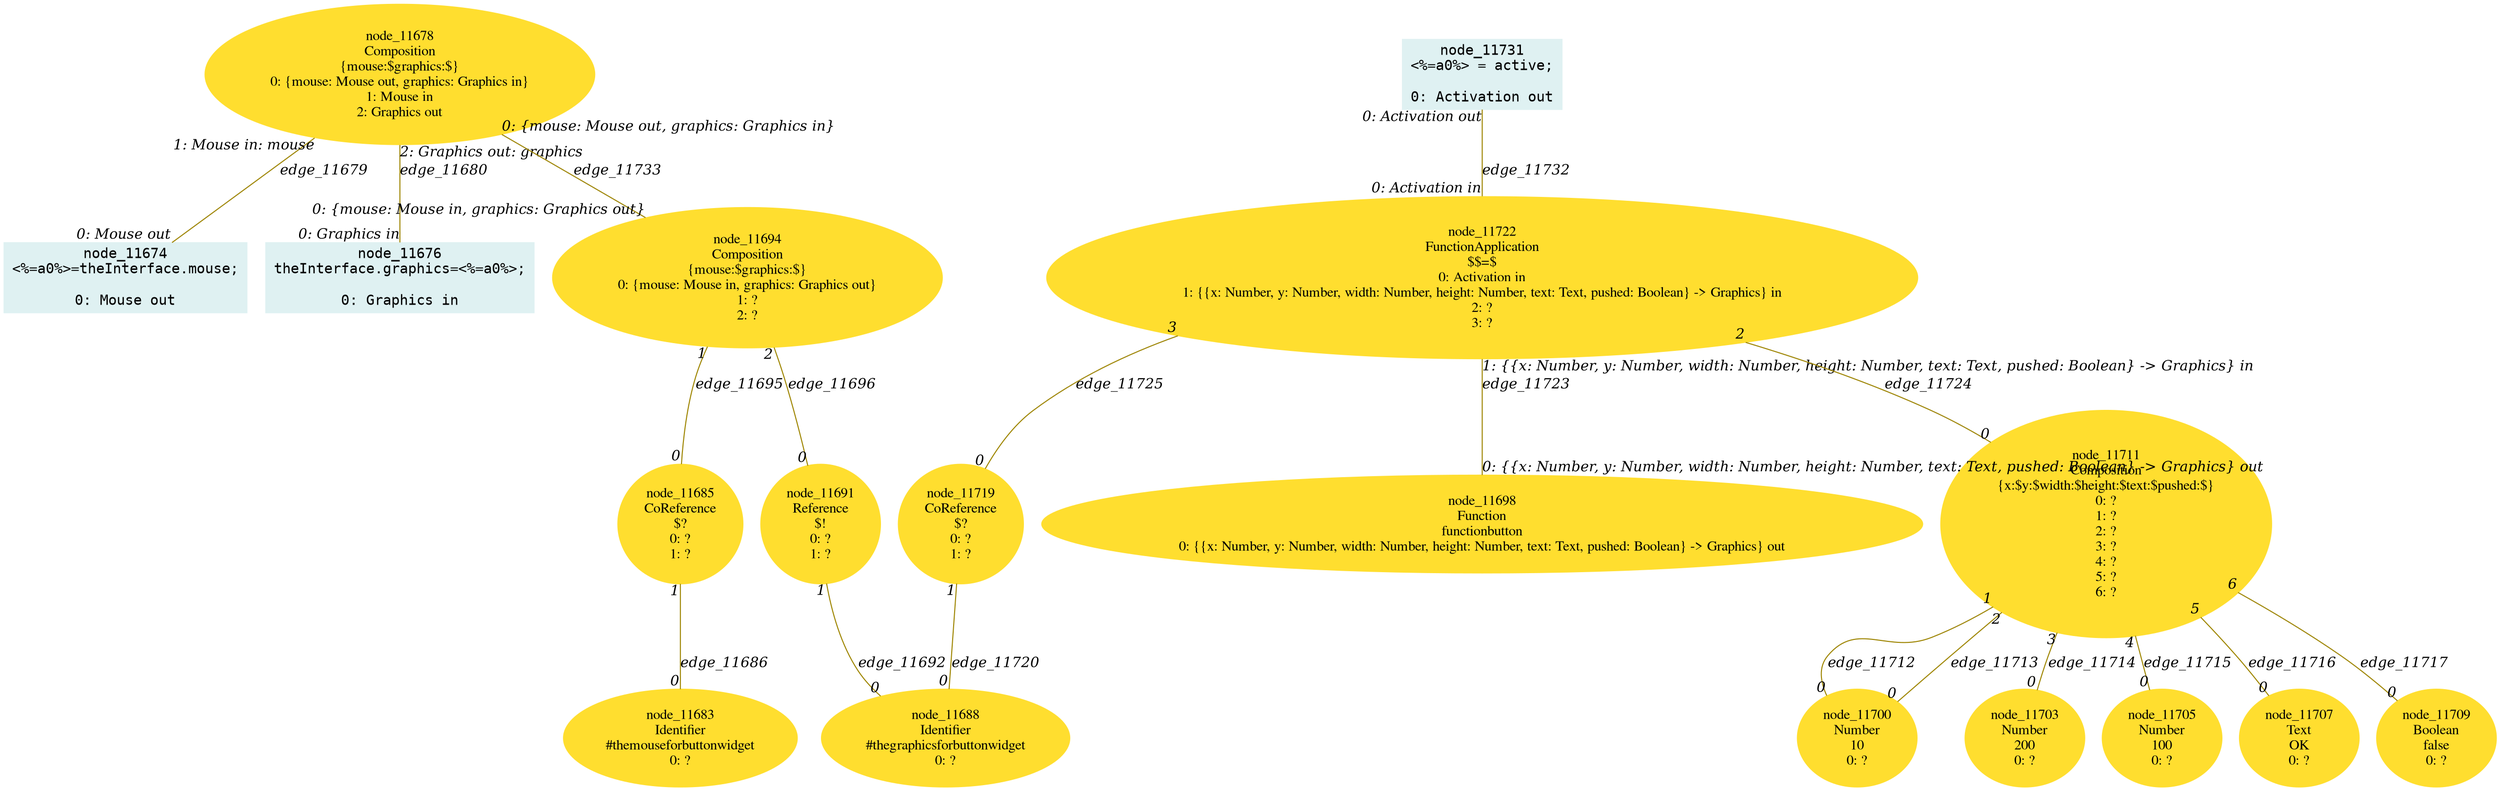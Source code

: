 digraph g{node_11674 [shape="box", style="filled", color="#dff1f2", fontname="Courier", label="node_11674
<%=a0%>=theInterface.mouse;

0: Mouse out" ]
node_11676 [shape="box", style="filled", color="#dff1f2", fontname="Courier", label="node_11676
theInterface.graphics=<%=a0%>;

0: Graphics in" ]
node_11678 [shape="ellipse", style="filled", color="#ffde2f", fontname="Times", label="node_11678
Composition
{mouse:$graphics:$}
0: {mouse: Mouse out, graphics: Graphics in}
1: Mouse in
2: Graphics out" ]
node_11683 [shape="ellipse", style="filled", color="#ffde2f", fontname="Times", label="node_11683
Identifier
#themouseforbuttonwidget
0: ?" ]
node_11685 [shape="ellipse", style="filled", color="#ffde2f", fontname="Times", label="node_11685
CoReference
$?
0: ?
1: ?" ]
node_11688 [shape="ellipse", style="filled", color="#ffde2f", fontname="Times", label="node_11688
Identifier
#thegraphicsforbuttonwidget
0: ?" ]
node_11691 [shape="ellipse", style="filled", color="#ffde2f", fontname="Times", label="node_11691
Reference
$!
0: ?
1: ?" ]
node_11694 [shape="ellipse", style="filled", color="#ffde2f", fontname="Times", label="node_11694
Composition
{mouse:$graphics:$}
0: {mouse: Mouse in, graphics: Graphics out}
1: ?
2: ?" ]
node_11698 [shape="ellipse", style="filled", color="#ffde2f", fontname="Times", label="node_11698
Function
functionbutton
0: {{x: Number, y: Number, width: Number, height: Number, text: Text, pushed: Boolean} -> Graphics} out" ]
node_11700 [shape="ellipse", style="filled", color="#ffde2f", fontname="Times", label="node_11700
Number
10
0: ?" ]
node_11703 [shape="ellipse", style="filled", color="#ffde2f", fontname="Times", label="node_11703
Number
200
0: ?" ]
node_11705 [shape="ellipse", style="filled", color="#ffde2f", fontname="Times", label="node_11705
Number
100
0: ?" ]
node_11707 [shape="ellipse", style="filled", color="#ffde2f", fontname="Times", label="node_11707
Text
OK
0: ?" ]
node_11709 [shape="ellipse", style="filled", color="#ffde2f", fontname="Times", label="node_11709
Boolean
false
0: ?" ]
node_11711 [shape="ellipse", style="filled", color="#ffde2f", fontname="Times", label="node_11711
Composition
{x:$y:$width:$height:$text:$pushed:$}
0: ?
1: ?
2: ?
3: ?
4: ?
5: ?
6: ?" ]
node_11719 [shape="ellipse", style="filled", color="#ffde2f", fontname="Times", label="node_11719
CoReference
$?
0: ?
1: ?" ]
node_11722 [shape="ellipse", style="filled", color="#ffde2f", fontname="Times", label="node_11722
FunctionApplication
$$=$
0: Activation in
1: {{x: Number, y: Number, width: Number, height: Number, text: Text, pushed: Boolean} -> Graphics} in
2: ?
3: ?" ]
node_11731 [shape="box", style="filled", color="#dff1f2", fontname="Courier", label="node_11731
<%=a0%> = active;

0: Activation out" ]
node_11678 -> node_11674 [dir=none, arrowHead=none, fontname="Times-Italic", arrowsize=1, color="#9d8400", label="edge_11679",  headlabel="0: Mouse out", taillabel="1: Mouse in: mouse" ]
node_11678 -> node_11676 [dir=none, arrowHead=none, fontname="Times-Italic", arrowsize=1, color="#9d8400", label="edge_11680",  headlabel="0: Graphics in", taillabel="2: Graphics out: graphics" ]
node_11685 -> node_11683 [dir=none, arrowHead=none, fontname="Times-Italic", arrowsize=1, color="#9d8400", label="edge_11686",  headlabel="0", taillabel="1" ]
node_11691 -> node_11688 [dir=none, arrowHead=none, fontname="Times-Italic", arrowsize=1, color="#9d8400", label="edge_11692",  headlabel="0", taillabel="1" ]
node_11694 -> node_11685 [dir=none, arrowHead=none, fontname="Times-Italic", arrowsize=1, color="#9d8400", label="edge_11695",  headlabel="0", taillabel="1" ]
node_11694 -> node_11691 [dir=none, arrowHead=none, fontname="Times-Italic", arrowsize=1, color="#9d8400", label="edge_11696",  headlabel="0", taillabel="2" ]
node_11711 -> node_11700 [dir=none, arrowHead=none, fontname="Times-Italic", arrowsize=1, color="#9d8400", label="edge_11712",  headlabel="0", taillabel="1" ]
node_11711 -> node_11700 [dir=none, arrowHead=none, fontname="Times-Italic", arrowsize=1, color="#9d8400", label="edge_11713",  headlabel="0", taillabel="2" ]
node_11711 -> node_11703 [dir=none, arrowHead=none, fontname="Times-Italic", arrowsize=1, color="#9d8400", label="edge_11714",  headlabel="0", taillabel="3" ]
node_11711 -> node_11705 [dir=none, arrowHead=none, fontname="Times-Italic", arrowsize=1, color="#9d8400", label="edge_11715",  headlabel="0", taillabel="4" ]
node_11711 -> node_11707 [dir=none, arrowHead=none, fontname="Times-Italic", arrowsize=1, color="#9d8400", label="edge_11716",  headlabel="0", taillabel="5" ]
node_11711 -> node_11709 [dir=none, arrowHead=none, fontname="Times-Italic", arrowsize=1, color="#9d8400", label="edge_11717",  headlabel="0", taillabel="6" ]
node_11719 -> node_11688 [dir=none, arrowHead=none, fontname="Times-Italic", arrowsize=1, color="#9d8400", label="edge_11720",  headlabel="0", taillabel="1" ]
node_11722 -> node_11698 [dir=none, arrowHead=none, fontname="Times-Italic", arrowsize=1, color="#9d8400", label="edge_11723",  headlabel="0: {{x: Number, y: Number, width: Number, height: Number, text: Text, pushed: Boolean} -> Graphics} out", taillabel="1: {{x: Number, y: Number, width: Number, height: Number, text: Text, pushed: Boolean} -> Graphics} in" ]
node_11722 -> node_11711 [dir=none, arrowHead=none, fontname="Times-Italic", arrowsize=1, color="#9d8400", label="edge_11724",  headlabel="0", taillabel="2" ]
node_11722 -> node_11719 [dir=none, arrowHead=none, fontname="Times-Italic", arrowsize=1, color="#9d8400", label="edge_11725",  headlabel="0", taillabel="3" ]
node_11731 -> node_11722 [dir=none, arrowHead=none, fontname="Times-Italic", arrowsize=1, color="#9d8400", label="edge_11732",  headlabel="0: Activation in", taillabel="0: Activation out" ]
node_11678 -> node_11694 [dir=none, arrowHead=none, fontname="Times-Italic", arrowsize=1, color="#9d8400", label="edge_11733",  headlabel="0: {mouse: Mouse in, graphics: Graphics out}", taillabel="0: {mouse: Mouse out, graphics: Graphics in}" ]
}